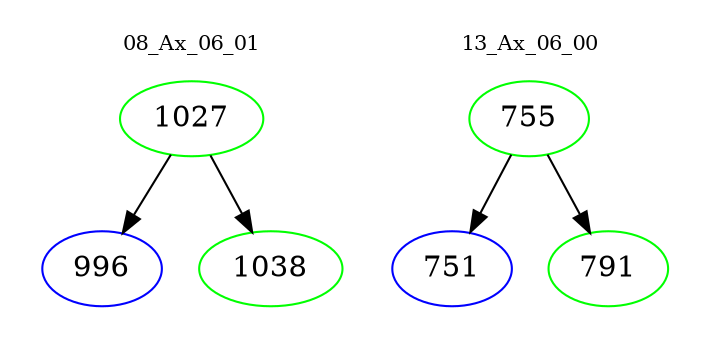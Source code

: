 digraph{
subgraph cluster_0 {
color = white
label = "08_Ax_06_01";
fontsize=10;
T0_1027 [label="1027", color="green"]
T0_1027 -> T0_996 [color="black"]
T0_996 [label="996", color="blue"]
T0_1027 -> T0_1038 [color="black"]
T0_1038 [label="1038", color="green"]
}
subgraph cluster_1 {
color = white
label = "13_Ax_06_00";
fontsize=10;
T1_755 [label="755", color="green"]
T1_755 -> T1_751 [color="black"]
T1_751 [label="751", color="blue"]
T1_755 -> T1_791 [color="black"]
T1_791 [label="791", color="green"]
}
}
